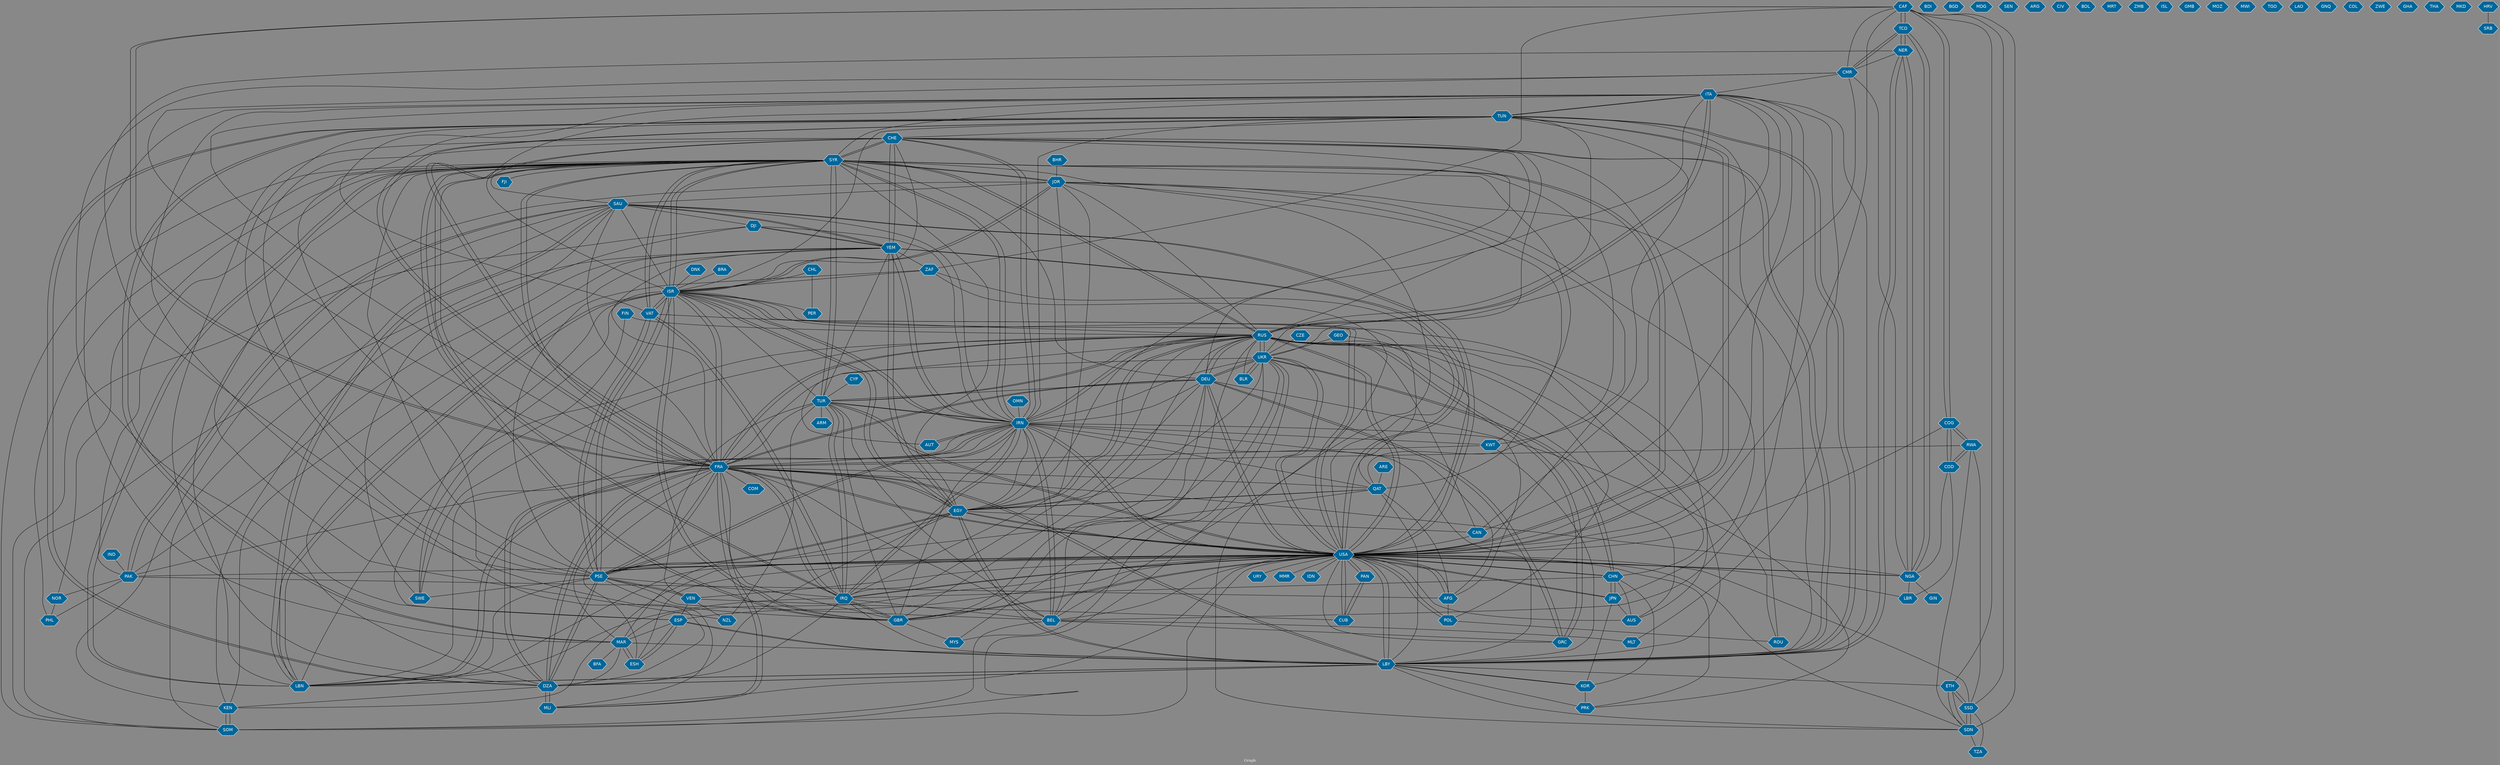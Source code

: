 // Countries together in item graph
graph {
	graph [bgcolor="#888888" fontcolor=white fontsize=12 label="Graph" outputorder=edgesfirst overlap=prism]
	node [color=white fillcolor="#006699" fontcolor=white fontname=Helvetica shape=hexagon style=filled]
	edge [arrowhead=open color=black fontcolor=white fontname=Courier fontsize=12]
		CAF [label=CAF]
		TCD [label=TCD]
		UKR [label=UKR]
		CHE [label=CHE]
		SYR [label=SYR]
		JOR [label=JOR]
		PSE [label=PSE]
		LBN [label=LBN]
		SDN [label=SDN]
		SSD [label=SSD]
		ISR [label=ISR]
		NGA [label=NGA]
		BDI [label=BDI]
		YEM [label=YEM]
		TUN [label=TUN]
		GRC [label=GRC]
		DEU [label=DEU]
		IRN [label=IRN]
		ESH [label=ESH]
		FRA [label=FRA]
		IRQ [label=IRQ]
		DNK [label=DNK]
		AFG [label=AFG]
		CHN [label=CHN]
		CUB [label=CUB]
		EGY [label=EGY]
		LBY [label=LBY]
		SOM [label=SOM]
		USA [label=USA]
		TUR [label=TUR]
		JPN [label=JPN]
		BGD [label=BGD]
		PAK [label=PAK]
		COG [label=COG]
		ITA [label=ITA]
		BFA [label=BFA]
		BEL [label=BEL]
		MLI [label=MLI]
		DZA [label=DZA]
		RUS [label=RUS]
		AUT [label=AUT]
		GBR [label=GBR]
		MYS [label=MYS]
		CMR [label=CMR]
		SAU [label=SAU]
		GIN [label=GIN]
		COD [label=COD]
		LBR [label=LBR]
		MAR [label=MAR]
		AUS [label=AUS]
		NER [label=NER]
		MDG [label=MDG]
		BRA [label=BRA]
		IND [label=IND]
		RWA [label=RWA]
		PER [label=PER]
		SEN [label=SEN]
		ARG [label=ARG]
		KEN [label=KEN]
		QAT [label=QAT]
		CIV [label=CIV]
		ETH [label=ETH]
		PRK [label=PRK]
		ESP [label=ESP]
		BOL [label=BOL]
		SWE [label=SWE]
		TZA [label=TZA]
		ZAF [label=ZAF]
		MRT [label=MRT]
		VEN [label=VEN]
		DJI [label=DJI]
		ZMB [label=ZMB]
		CAN [label=CAN]
		VAT [label=VAT]
		ISL [label=ISL]
		NOR [label=NOR]
		GMB [label=GMB]
		MOZ [label=MOZ]
		OMN [label=OMN]
		POL [label=POL]
		PHL [label=PHL]
		GEO [label=GEO]
		BLR [label=BLR]
		MWI [label=MWI]
		BHR [label=BHR]
		KOR [label=KOR]
		TGO [label=TGO]
		CYP [label=CYP]
		ROU [label=ROU]
		ARE [label=ARE]
		URY [label=URY]
		MMR [label=MMR]
		IDN [label=IDN]
		CZE [label=CZE]
		LAO [label=LAO]
		KWT [label=KWT]
		ARM [label=ARM]
		GNQ [label=GNQ]
		COL [label=COL]
		ZWE [label=ZWE]
		PAN [label=PAN]
		COM [label=COM]
		MLT [label=MLT]
		FIN [label=FIN]
		NZL [label=NZL]
		GHA [label=GHA]
		FJI [label=FJI]
		THA [label=THA]
		MKD [label=MKD]
		HRV [label=HRV]
		SRB [label=SRB]
		CHL [label=CHL]
			MLI -- FRA [weight=1]
			YEM -- DJI [weight=1]
			SSD -- ETH [weight=5]
			GRC -- USA [weight=1]
			TCD -- NGA [weight=3]
			CAF -- FRA [weight=2]
			PAK -- NOR [weight=1]
			CHN -- IRQ [weight=1]
			CHE -- YEM [weight=4]
			SDN -- ETH [weight=5]
			ETH -- CAF [weight=1]
			SYR -- NOR [weight=1]
			EGY -- DEU [weight=1]
			VAT -- RUS [weight=1]
			DZA -- CMR [weight=1]
			ISR -- PER [weight=1]
			CHE -- USA [weight=2]
			VAT -- SYR [weight=2]
			LBY -- USA [weight=6]
			COG -- RWA [weight=2]
			BEL -- PSE [weight=2]
			FRA -- YEM [weight=1]
			USA -- YEM [weight=2]
			NGA -- GIN [weight=1]
			USA -- UKR [weight=7]
			KOR -- PRK [weight=1]
			ISR -- ITA [weight=3]
			NGA -- USA [weight=1]
			ISR -- LBN [weight=3]
			CAN -- ITA [weight=1]
			ISR -- CHE [weight=1]
			EGY -- PSE [weight=3]
			IRQ -- BEL [weight=1]
			EGY -- YEM [weight=1]
			FRA -- LBY [weight=1]
			TUN -- LBY [weight=7]
			LBY -- NER [weight=1]
			USA -- SYR [weight=11]
			IRN -- AUT [weight=4]
			RWA -- FRA [weight=2]
			UKR -- SOM [weight=1]
			PSE -- EGY [weight=7]
			LBY -- QAT [weight=1]
			TUN -- ITA [weight=1]
			USA -- TUR [weight=1]
			LBN -- SYR [weight=3]
			TUR -- GBR [weight=1]
			QAT -- AFG [weight=1]
			TUR -- IRQ [weight=1]
			ITA -- BEL [weight=1]
			IRN -- SYR [weight=6]
			PSE -- USA [weight=5]
			SAU -- IRN [weight=1]
			ZAF -- ISR [weight=1]
			FRA -- DEU [weight=3]
			TUR -- ARM [weight=1]
			YEM -- SAU [weight=2]
			ESP -- ESH [weight=1]
			YEM -- TUR [weight=2]
			IRN -- RUS [weight=4]
			USA -- ZAF [weight=1]
			ARE -- QAT [weight=1]
			MLI -- DZA [weight=4]
			PAK -- PHL [weight=1]
			VEN -- TUR [weight=1]
			LBY -- FRA [weight=3]
			BEL -- SOM [weight=1]
			FRA -- SYR [weight=4]
			USA -- FRA [weight=4]
			FRA -- RUS [weight=4]
			SYR -- DEU [weight=2]
			LBN -- LBY [weight=6]
			DNK -- ISR [weight=1]
			SYR -- PSE [weight=2]
			VEN -- ESP [weight=1]
			GBR -- USA [weight=1]
			RUS -- JOR [weight=1]
			RUS -- TUN [weight=1]
			EGY -- SYR [weight=1]
			DZA -- IRN [weight=1]
			USA -- ISR [weight=6]
			SYR -- USA [weight=14]
			SYR -- IRQ [weight=12]
			ISR -- JOR [weight=2]
			COG -- USA [weight=1]
			IRN -- PRK [weight=1]
			ITA -- LBY [weight=4]
			ISR -- SYR [weight=3]
			USA -- DEU [weight=1]
			PSE -- IRQ [weight=1]
			RUS -- FRA [weight=3]
			AFG -- POL [weight=1]
			IRQ -- USA [weight=12]
			QAT -- EGY [weight=4]
			USA -- POL [weight=3]
			FRA -- IRQ [weight=4]
			TCD -- NER [weight=1]
			NOR -- PHL [weight=1]
			RUS -- ROU [weight=1]
			VAT -- PSE [weight=1]
			AUS -- RUS [weight=1]
			RWA -- SDN [weight=1]
			TCD -- CAF [weight=2]
			UKR -- BEL [weight=1]
			BEL -- GRC [weight=2]
			RUS -- BLR [weight=2]
			TUR -- IRN [weight=2]
			SYR -- ITA [weight=3]
			PSE -- IRN [weight=1]
			ESH -- ESP [weight=1]
			JOR -- SAU [weight=1]
			USA -- SSD [weight=1]
			TUR -- RUS [weight=1]
			USA -- JOR [weight=3]
			LBY -- CHE [weight=2]
			TUR -- SYR [weight=11]
			QAT -- SYR [weight=1]
			CUB -- PAN [weight=1]
			USA -- SOM [weight=1]
			CAN -- USA [weight=1]
			JPN -- JOR [weight=1]
			RUS -- TUR [weight=1]
			SAU -- SWE [weight=1]
			ISR -- FRA [weight=3]
			SDN -- LBY [weight=1]
			USA -- NGA [weight=1]
			RUS -- CAN [weight=1]
			SYR -- PAK [weight=1]
			TUN -- MAR [weight=1]
			ISR -- IRN [weight=4]
			SYR -- FJI [weight=1]
			SYR -- LBN [weight=7]
			HRV -- SRB [weight=1]
			ISR -- AUS [weight=1]
			RUS -- IRN [weight=3]
			CAF -- USA [weight=1]
			ITA -- MLT [weight=1]
			EGY -- CAN [weight=1]
			TUR -- USA [weight=2]
			FRA -- MLI [weight=2]
			NER -- LBY [weight=2]
			SYR -- IRN [weight=2]
			EGY -- FRA [weight=5]
			PSE -- VEN [weight=1]
			CHL -- PER [weight=1]
			ITA -- MAR [weight=1]
			EGY -- QAT [weight=1]
			COD -- LBR [weight=1]
			SOM -- KEN [weight=2]
			FRA -- CHE [weight=1]
			CAF -- ZAF [weight=1]
			EGY -- ISR [weight=2]
			ISR -- TUR [weight=2]
			POL -- ROU [weight=1]
			LBN -- RUS [weight=1]
			USA -- IRQ [weight=10]
			BLR -- UKR [weight=5]
			CHN -- JPN [weight=5]
			IRQ -- SYR [weight=17]
			PSE -- ISR [weight=34]
			ISR -- USA [weight=2]
			DEU -- GRC [weight=1]
			USA -- ESP [weight=1]
			KEN -- SOM [weight=1]
			MYS -- UKR [weight=1]
			JPN -- AUS [weight=1]
			DZA -- MLI [weight=5]
			POL -- USA [weight=1]
			GBR -- SYR [weight=1]
			USA -- VEN [weight=3]
			PSE -- FRA [weight=10]
			ISR -- PSE [weight=40]
			IND -- PAK [weight=1]
			SOM -- DJI [weight=1]
			RUS -- EGY [weight=1]
			EGY -- JOR [weight=1]
			CAF -- TCD [weight=4]
			NER -- CMR [weight=2]
			USA -- BEL [weight=1]
			AFG -- IRN [weight=1]
			SYR -- JOR [weight=5]
			NGA -- LBR [weight=1]
			USA -- JPN [weight=2]
			USA -- PAN [weight=1]
			MAR -- ESH [weight=2]
			IRN -- TUR [weight=2]
			LBY -- EGY [weight=5]
			FRA -- LBN [weight=4]
			IRQ -- LBY [weight=1]
			NGA -- TCD [weight=2]
			SYR -- SOM [weight=1]
			VEN -- CUB [weight=1]
			LBY -- KWT [weight=1]
			UKR -- DEU [weight=1]
			USA -- KEN [weight=1]
			LBY -- LBN [weight=2]
			ESP -- LBY [weight=1]
			NER -- NGA [weight=2]
			SSD -- SDN [weight=33]
			UKR -- CHN [weight=1]
			JPN -- KOR [weight=1]
			FRA -- TUR [weight=2]
			EGY -- UKR [weight=1]
			BEL -- SYR [weight=1]
			SAU -- PAK [weight=1]
			SAU -- SOM [weight=1]
			PAN -- USA [weight=1]
			JOR -- LBY [weight=2]
			SAU -- FRA [weight=1]
			FRA -- QAT [weight=2]
			SAU -- LBN [weight=1]
			CUB -- USA [weight=3]
			FIN -- RUS [weight=1]
			GRC -- DEU [weight=1]
			USA -- CHN [weight=5]
			COD -- COG [weight=2]
			SYR -- KWT [weight=1]
			FRA -- UKR [weight=5]
			USA -- IDN [weight=1]
			IRQ -- GBR [weight=2]
			SYR -- TUR [weight=12]
			PSE -- LBN [weight=2]
			CHE -- RUS [weight=2]
			EGY -- ITA [weight=1]
			SAU -- YEM [weight=3]
			CMR -- TCD [weight=1]
			MAR -- TUN [weight=2]
			CHE -- SYR [weight=9]
			LBY -- DZA [weight=2]
			ESH -- MAR [weight=12]
			IRN -- QAT [weight=1]
			TUN -- FRA [weight=2]
			SYR -- ISR [weight=3]
			IRN -- UKR [weight=1]
			MLI -- TUN [weight=1]
			RUS -- DEU [weight=2]
			QAT -- ISR [weight=1]
			DZA -- MAR [weight=1]
			JOR -- SYR [weight=2]
			RWA -- COD [weight=2]
			ETH -- SDN [weight=4]
			CAN -- CMR [weight=1]
			SAU -- SYR [weight=1]
			PSE -- ITA [weight=2]
			DZA -- KEN [weight=1]
			AUT -- RUS [weight=1]
			IRN -- TUN [weight=1]
			USA -- AFG [weight=1]
			FRA -- CMR [weight=1]
			IRN -- KWT [weight=1]
			SSD -- CAF [weight=1]
			IRN -- FRA [weight=3]
			DZA -- PSE [weight=1]
			CAF -- COG [weight=1]
			ISR -- VAT [weight=1]
			YEM -- IRN [weight=6]
			YEM -- EGY [weight=1]
			DZA -- FRA [weight=1]
			CHE -- LBY [weight=1]
			EGY -- USA [weight=3]
			ESH -- FRA [weight=1]
			RUS -- POL [weight=3]
			TCD -- CMR [weight=1]
			ESP -- YEM [weight=1]
			PAK -- AFG [weight=1]
			KOR -- LBY [weight=1]
			IRQ -- DZA [weight=1]
			CMR -- ITA [weight=1]
			CAF -- CMR [weight=1]
			IRN -- PSE [weight=1]
			MAR -- LBY [weight=1]
			IRN -- YEM [weight=1]
			TUN -- USA [weight=1]
			ISR -- SWE [weight=1]
			SYR -- RUS [weight=8]
			SSD -- TZA [weight=1]
			FRA -- USA [weight=2]
			FRA -- GBR [weight=1]
			IRN -- IRQ [weight=2]
			SDN -- TZA [weight=1]
			SAU -- DJI [weight=1]
			UKR -- CHE [weight=2]
			CHE -- IRN [weight=5]
			NGA -- CMR [weight=2]
			SAU -- KEN [weight=1]
			VAT -- ITA [weight=1]
			LBY -- IRN [weight=1]
			MAR -- BFA [weight=1]
			SYR -- FRA [weight=9]
			RUS -- UKR [weight=51]
			PSE -- ZAF [weight=1]
			IRN -- USA [weight=12]
			FRA -- PSE [weight=4]
			USA -- PSE [weight=2]
			DZA -- TUN [weight=2]
			KEN -- DJI [weight=1]
			IRQ -- FRA [weight=6]
			DJI -- YEM [weight=1]
			CHN -- KOR [weight=1]
			CZE -- UKR [weight=1]
			CHE -- DZA [weight=1]
			BEL -- MLT [weight=1]
			USA -- PAK [weight=2]
			LBY -- ETH [weight=1]
			USA -- AUS [weight=2]
			DEU -- UKR [weight=4]
			UKR -- RUS [weight=42]
			PSE -- DZA [weight=1]
			USA -- EGY [weight=2]
			MAR -- USA [weight=3]
			BHR -- JOR [weight=1]
			PSE -- QAT [weight=1]
			RUS -- LBY [weight=1]
			MAR -- EGY [weight=1]
			PAN -- CUB [weight=1]
			UKR -- ITA [weight=3]
			VEN -- PSE [weight=1]
			USA -- SAU [weight=2]
			LBY -- ESP [weight=3]
			DEU -- TUR [weight=1]
			COG -- COD [weight=3]
			FRA -- CAF [weight=4]
			USA -- LBN [weight=1]
			BEL -- TUR [weight=1]
			RUS -- USA [weight=22]
			FRA -- ITA [weight=1]
			USA -- MMR [weight=1]
			FRA -- ISR [weight=2]
			ISR -- EGY [weight=3]
			AUS -- CHN [weight=1]
			SYR -- GBR [weight=1]
			IRQ -- TUR [weight=6]
			EGY -- DZA [weight=1]
			IRQ -- VAT [weight=1]
			NER -- TCD [weight=1]
			CHE -- FRA [weight=1]
			QAT -- JOR [weight=1]
			PSE -- TUN [weight=1]
			GBR -- IRN [weight=1]
			SDN -- CAF [weight=1]
			IRN -- BEL [weight=1]
			SYR -- VAT [weight=1]
			KWT -- TUN [weight=1]
			GBR -- PSE [weight=2]
			DZA -- NER [weight=1]
			LBY -- TUN [weight=8]
			CYP -- TUR [weight=1]
			IRQ -- LBN [weight=1]
			AFG -- USA [weight=5]
			RUS -- MYS [weight=1]
			USA -- LBY [weight=1]
			PSE -- VAT [weight=1]
			IRN -- ISR [weight=2]
			BEL -- FRA [weight=4]
			COG -- CAF [weight=1]
			USA -- TUN [weight=4]
			NGA -- NER [weight=1]
			FIN -- SWE [weight=1]
			CHL -- ISR [weight=1]
			SDN -- SSD [weight=48]
			JPN -- CHN [weight=3]
			AUT -- IRN [weight=6]
			KWT -- FRA [weight=1]
			YEM -- PAK [weight=2]
			YEM -- CHE [weight=1]
			BEL -- DEU [weight=1]
			AFG -- DEU [weight=1]
			PSE -- SWE [weight=4]
			JOR -- IRQ [weight=1]
			JOR -- LBN [weight=1]
			DEU -- RUS [weight=5]
			JPN -- USA [weight=2]
			IRQ -- IRN [weight=7]
			CHN -- USA [weight=4]
			USA -- LBR [weight=1]
			VEN -- NZL [weight=1]
			RUS -- SYR [weight=5]
			GBR -- ISR [weight=1]
			FRA -- TUN [weight=4]
			GBR -- DEU [weight=1]
			YEM -- ZAF [weight=1]
			USA -- IRN [weight=12]
			CHE -- DEU [weight=1]
			UKR -- USA [weight=6]
			USA -- RUS [weight=14]
			USA -- CUB [weight=9]
			GEO -- USA [weight=1]
			VAT -- ISR [weight=1]
			GBR -- IRQ [weight=2]
			GRC -- RUS [weight=1]
			DEU -- FRA [weight=1]
			LBN -- FRA [weight=1]
			ITA -- RUS [weight=3]
			BRA -- ISR [weight=1]
			LBN -- IRN [weight=1]
			ISR -- SAU [weight=1]
			LBY -- PRK [weight=2]
			VAT -- IRQ [weight=2]
			NZL -- SYR [weight=1]
			FRA -- DZA [weight=2]
			COD -- NGA [weight=1]
			PHL -- SYR [weight=2]
			DZA -- LBY [weight=2]
			TUN -- DZA [weight=5]
			ETH -- SSD [weight=3]
			DEU -- IRN [weight=2]
			ESH -- USA [weight=1]
			ISR -- GBR [weight=1]
			COD -- RWA [weight=1]
			CHN -- UKR [weight=1]
			KEN -- YEM [weight=1]
			GEO -- UKR [weight=1]
			TUR -- NZL [weight=1]
			SYR -- CHE [weight=8]
			RWA -- SSD [weight=1]
			RUS -- IRQ [weight=1]
			EGY -- LBY [weight=4]
			SDN -- ZAF [weight=1]
			BEL -- IRN [weight=3]
			USA -- SDN [weight=1]
			FRA -- PAK [weight=1]
			USA -- PRK [weight=1]
			ITA -- TUN [weight=1]
			USA -- MLI [weight=1]
			UKR -- BLR [weight=4]
			TUN -- CHE [weight=1]
			RUS -- SWE [weight=1]
			EGY -- RUS [weight=3]
			DJI -- IRN [weight=1]
			LBY -- KOR [weight=1]
			IRN -- DZA [weight=2]
			ESP -- ISR [weight=1]
			OMN -- IRN [weight=1]
			ISR -- TUN [weight=1]
			LBN -- ISR [weight=2]
			ROU -- TUN [weight=1]
			SOM -- YEM [weight=1]
			PSE -- CHE [weight=2]
			NGA -- FRA [weight=1]
			GBR -- UKR [weight=1]
			GBR -- MYS [weight=1]
			RWA -- COG [weight=1]
			YEM -- USA [weight=3]
			JOR -- ISR [weight=2]
			CHN -- RUS [weight=2]
			RUS -- ITA [weight=1]
			DEU -- USA [weight=2]
			PAK -- SAU [weight=1]
			RUS -- GBR [weight=3]
			LBN -- SAU [weight=2]
			USA -- ITA [weight=1]
			FRA -- COM [weight=1]
			ESP -- MAR [weight=1]
			MAR -- FRA [weight=2]
			USA -- URY [weight=1]
			IRN -- CHE [weight=4]
			USA -- GBR [weight=3]
			EGY -- IRN [weight=1]
			FRA -- EGY [weight=1]
			RUS -- GRC [weight=2]
			SAU -- USA [weight=2]
}